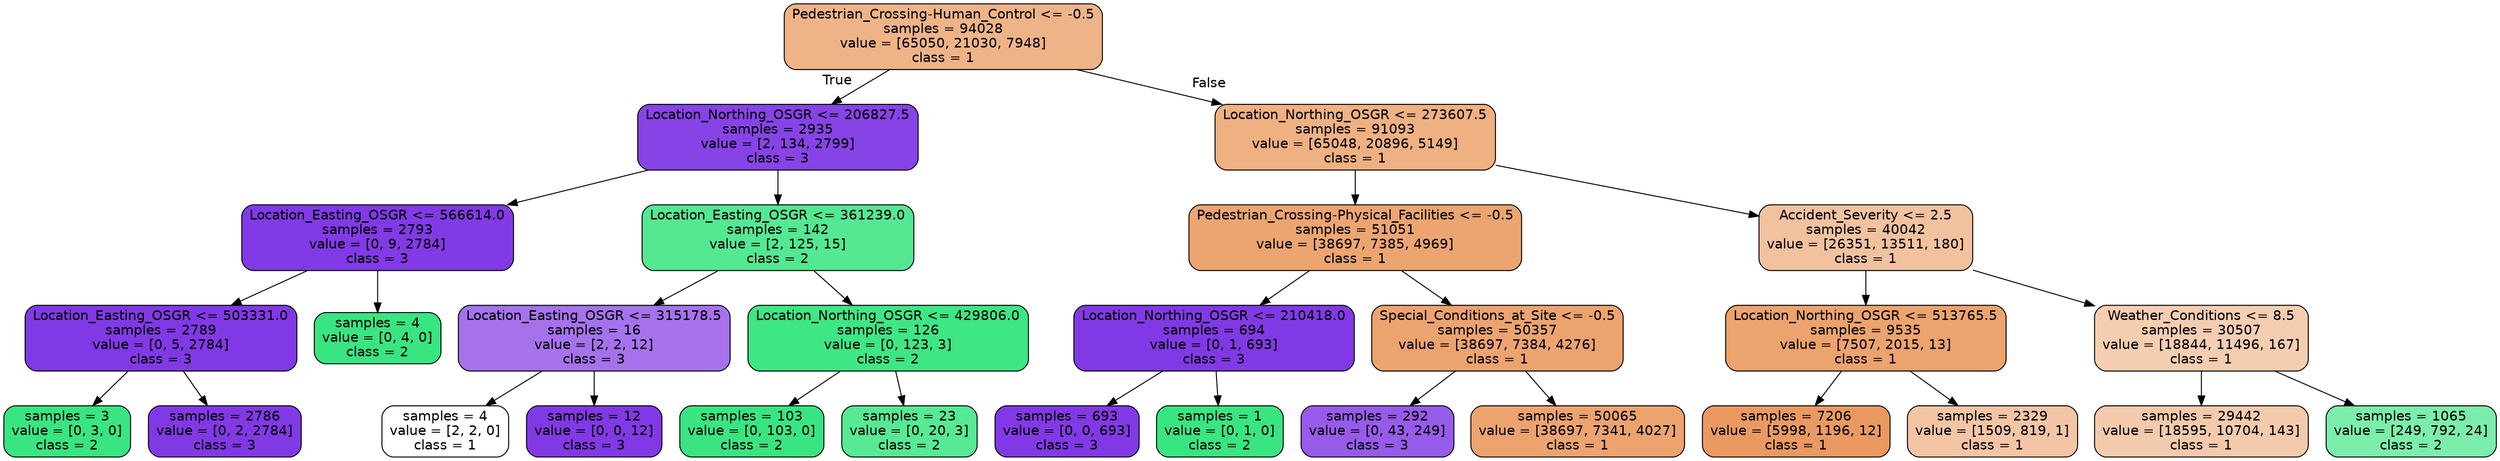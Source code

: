 digraph Tree {
node [shape=box, style="filled, rounded", color="black", fontname=helvetica] ;
edge [fontname=helvetica] ;
0 [label="Pedestrian_Crossing-Human_Control <= -0.5\nsamples = 94028\nvalue = [65050, 21030, 7948]\nclass = 1", fillcolor="#efb388"] ;
1 [label="Location_Northing_OSGR <= 206827.5\nsamples = 2935\nvalue = [2, 134, 2799]\nclass = 3", fillcolor="#8743e6"] ;
0 -> 1 [labeldistance=2.5, labelangle=45, headlabel="True"] ;
2 [label="Location_Easting_OSGR <= 566614.0\nsamples = 2793\nvalue = [0, 9, 2784]\nclass = 3", fillcolor="#813ae5"] ;
1 -> 2 ;
3 [label="Location_Easting_OSGR <= 503331.0\nsamples = 2789\nvalue = [0, 5, 2784]\nclass = 3", fillcolor="#8139e5"] ;
2 -> 3 ;
4 [label="samples = 3\nvalue = [0, 3, 0]\nclass = 2", fillcolor="#39e581"] ;
3 -> 4 ;
5 [label="samples = 2786\nvalue = [0, 2, 2784]\nclass = 3", fillcolor="#8139e5"] ;
3 -> 5 ;
6 [label="samples = 4\nvalue = [0, 4, 0]\nclass = 2", fillcolor="#39e581"] ;
2 -> 6 ;
7 [label="Location_Easting_OSGR <= 361239.0\nsamples = 142\nvalue = [2, 125, 15]\nclass = 2", fillcolor="#54e892"] ;
1 -> 7 ;
8 [label="Location_Easting_OSGR <= 315178.5\nsamples = 16\nvalue = [2, 2, 12]\nclass = 3", fillcolor="#a572ec"] ;
7 -> 8 ;
9 [label="samples = 4\nvalue = [2, 2, 0]\nclass = 1", fillcolor="#ffffff"] ;
8 -> 9 ;
10 [label="samples = 12\nvalue = [0, 0, 12]\nclass = 3", fillcolor="#8139e5"] ;
8 -> 10 ;
11 [label="Location_Northing_OSGR <= 429806.0\nsamples = 126\nvalue = [0, 123, 3]\nclass = 2", fillcolor="#3ee684"] ;
7 -> 11 ;
12 [label="samples = 103\nvalue = [0, 103, 0]\nclass = 2", fillcolor="#39e581"] ;
11 -> 12 ;
13 [label="samples = 23\nvalue = [0, 20, 3]\nclass = 2", fillcolor="#57e994"] ;
11 -> 13 ;
14 [label="Location_Northing_OSGR <= 273607.5\nsamples = 91093\nvalue = [65048, 20896, 5149]\nclass = 1", fillcolor="#efb082"] ;
0 -> 14 [labeldistance=2.5, labelangle=-45, headlabel="False"] ;
15 [label="Pedestrian_Crossing-Physical_Facilities <= -0.5\nsamples = 51051\nvalue = [38697, 7385, 4969]\nclass = 1", fillcolor="#eca571"] ;
14 -> 15 ;
16 [label="Location_Northing_OSGR <= 210418.0\nsamples = 694\nvalue = [0, 1, 693]\nclass = 3", fillcolor="#8139e5"] ;
15 -> 16 ;
17 [label="samples = 693\nvalue = [0, 0, 693]\nclass = 3", fillcolor="#8139e5"] ;
16 -> 17 ;
18 [label="samples = 1\nvalue = [0, 1, 0]\nclass = 2", fillcolor="#39e581"] ;
16 -> 18 ;
19 [label="Special_Conditions_at_Site <= -0.5\nsamples = 50357\nvalue = [38697, 7384, 4276]\nclass = 1", fillcolor="#eca36f"] ;
15 -> 19 ;
20 [label="samples = 292\nvalue = [0, 43, 249]\nclass = 3", fillcolor="#975be9"] ;
19 -> 20 ;
21 [label="samples = 50065\nvalue = [38697, 7341, 4027]\nclass = 1", fillcolor="#eca36e"] ;
19 -> 21 ;
22 [label="Accident_Severity <= 2.5\nsamples = 40042\nvalue = [26351, 13511, 180]\nclass = 1", fillcolor="#f2c29f"] ;
14 -> 22 ;
23 [label="Location_Northing_OSGR <= 513765.5\nsamples = 9535\nvalue = [7507, 2015, 13]\nclass = 1", fillcolor="#eca36e"] ;
22 -> 23 ;
24 [label="samples = 7206\nvalue = [5998, 1196, 12]\nclass = 1", fillcolor="#ea9a61"] ;
23 -> 24 ;
25 [label="samples = 2329\nvalue = [1509, 819, 1]\nclass = 1", fillcolor="#f3c5a5"] ;
23 -> 25 ;
26 [label="Weather_Conditions <= 8.5\nsamples = 30507\nvalue = [18844, 11496, 167]\nclass = 1", fillcolor="#f5ceb2"] ;
22 -> 26 ;
27 [label="samples = 29442\nvalue = [18595, 10704, 143]\nclass = 1", fillcolor="#f4caac"] ;
26 -> 27 ;
28 [label="samples = 1065\nvalue = [249, 792, 24]\nclass = 2", fillcolor="#7beeab"] ;
26 -> 28 ;
}